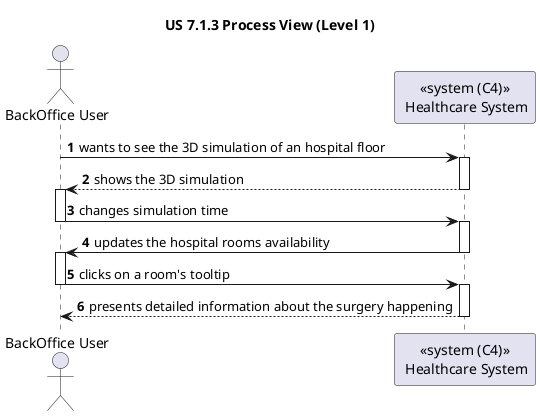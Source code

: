 @startuml
'https://plantuml.com/sequence-diagram

title "US 7.1.3 Process View (Level 1)"

autonumber

actor "BackOffice User" as BACK
participant "<<system (C4)>>\n Healthcare System" as SYS

BACK -> SYS : wants to see the 3D simulation of an hospital floor
activate SYS

SYS --> BACK : shows the 3D simulation
deactivate SYS
activate BACK

BACK -> SYS : changes simulation time
deactivate BACK
activate SYS

SYS -> BACK : updates the hospital rooms availability
deactivate SYS
activate BACK

BACK -> SYS : clicks on a room's tooltip
deactivate BACK
activate SYS


SYS --> BACK : presents detailed information about the surgery happening
deactivate SYS

@enduml